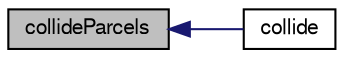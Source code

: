 digraph "collideParcels"
{
  bgcolor="transparent";
  edge [fontname="FreeSans",fontsize="10",labelfontname="FreeSans",labelfontsize="10"];
  node [fontname="FreeSans",fontsize="10",shape=record];
  rankdir="LR";
  Node39 [label="collideParcels",height=0.2,width=0.4,color="black", fillcolor="grey75", style="filled", fontcolor="black"];
  Node39 -> Node40 [dir="back",color="midnightblue",fontsize="10",style="solid",fontname="FreeSans"];
  Node40 [label="collide",height=0.2,width=0.4,color="black",URL="$a24590.html#a771b0c1c395f034e8452b2b3716fa886",tooltip="Main collision routine. "];
}
